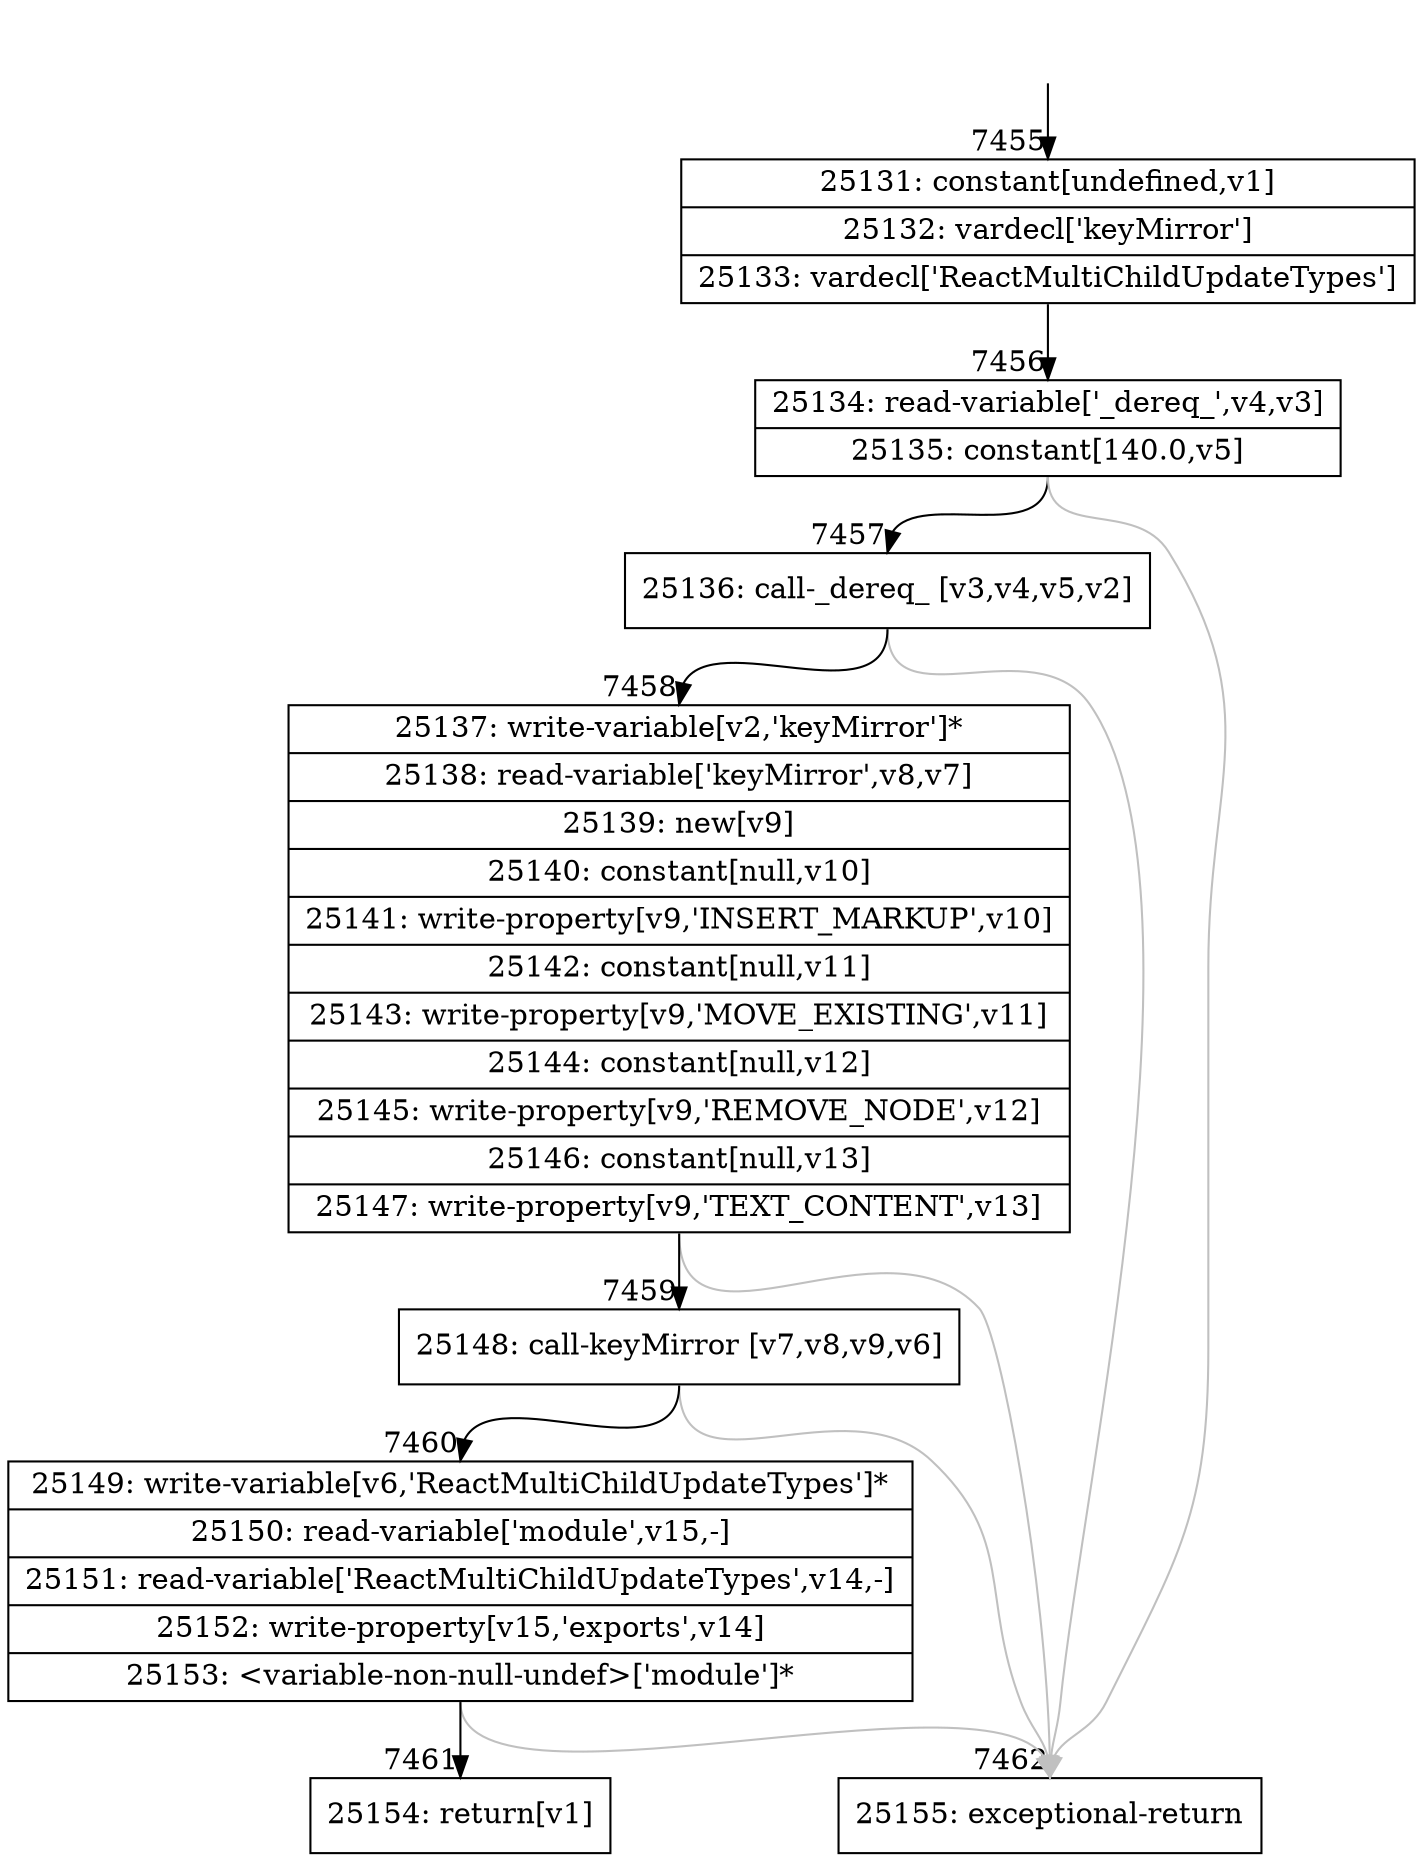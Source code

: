 digraph {
rankdir="TD"
BB_entry515[shape=none,label=""];
BB_entry515 -> BB7455 [tailport=s, headport=n, headlabel="    7455"]
BB7455 [shape=record label="{25131: constant[undefined,v1]|25132: vardecl['keyMirror']|25133: vardecl['ReactMultiChildUpdateTypes']}" ] 
BB7455 -> BB7456 [tailport=s, headport=n, headlabel="      7456"]
BB7456 [shape=record label="{25134: read-variable['_dereq_',v4,v3]|25135: constant[140.0,v5]}" ] 
BB7456 -> BB7457 [tailport=s, headport=n, headlabel="      7457"]
BB7456 -> BB7462 [tailport=s, headport=n, color=gray, headlabel="      7462"]
BB7457 [shape=record label="{25136: call-_dereq_ [v3,v4,v5,v2]}" ] 
BB7457 -> BB7458 [tailport=s, headport=n, headlabel="      7458"]
BB7457 -> BB7462 [tailport=s, headport=n, color=gray]
BB7458 [shape=record label="{25137: write-variable[v2,'keyMirror']*|25138: read-variable['keyMirror',v8,v7]|25139: new[v9]|25140: constant[null,v10]|25141: write-property[v9,'INSERT_MARKUP',v10]|25142: constant[null,v11]|25143: write-property[v9,'MOVE_EXISTING',v11]|25144: constant[null,v12]|25145: write-property[v9,'REMOVE_NODE',v12]|25146: constant[null,v13]|25147: write-property[v9,'TEXT_CONTENT',v13]}" ] 
BB7458 -> BB7459 [tailport=s, headport=n, headlabel="      7459"]
BB7458 -> BB7462 [tailport=s, headport=n, color=gray]
BB7459 [shape=record label="{25148: call-keyMirror [v7,v8,v9,v6]}" ] 
BB7459 -> BB7460 [tailport=s, headport=n, headlabel="      7460"]
BB7459 -> BB7462 [tailport=s, headport=n, color=gray]
BB7460 [shape=record label="{25149: write-variable[v6,'ReactMultiChildUpdateTypes']*|25150: read-variable['module',v15,-]|25151: read-variable['ReactMultiChildUpdateTypes',v14,-]|25152: write-property[v15,'exports',v14]|25153: \<variable-non-null-undef\>['module']*}" ] 
BB7460 -> BB7461 [tailport=s, headport=n, headlabel="      7461"]
BB7460 -> BB7462 [tailport=s, headport=n, color=gray]
BB7461 [shape=record label="{25154: return[v1]}" ] 
BB7462 [shape=record label="{25155: exceptional-return}" ] 
//#$~ 13104
}
